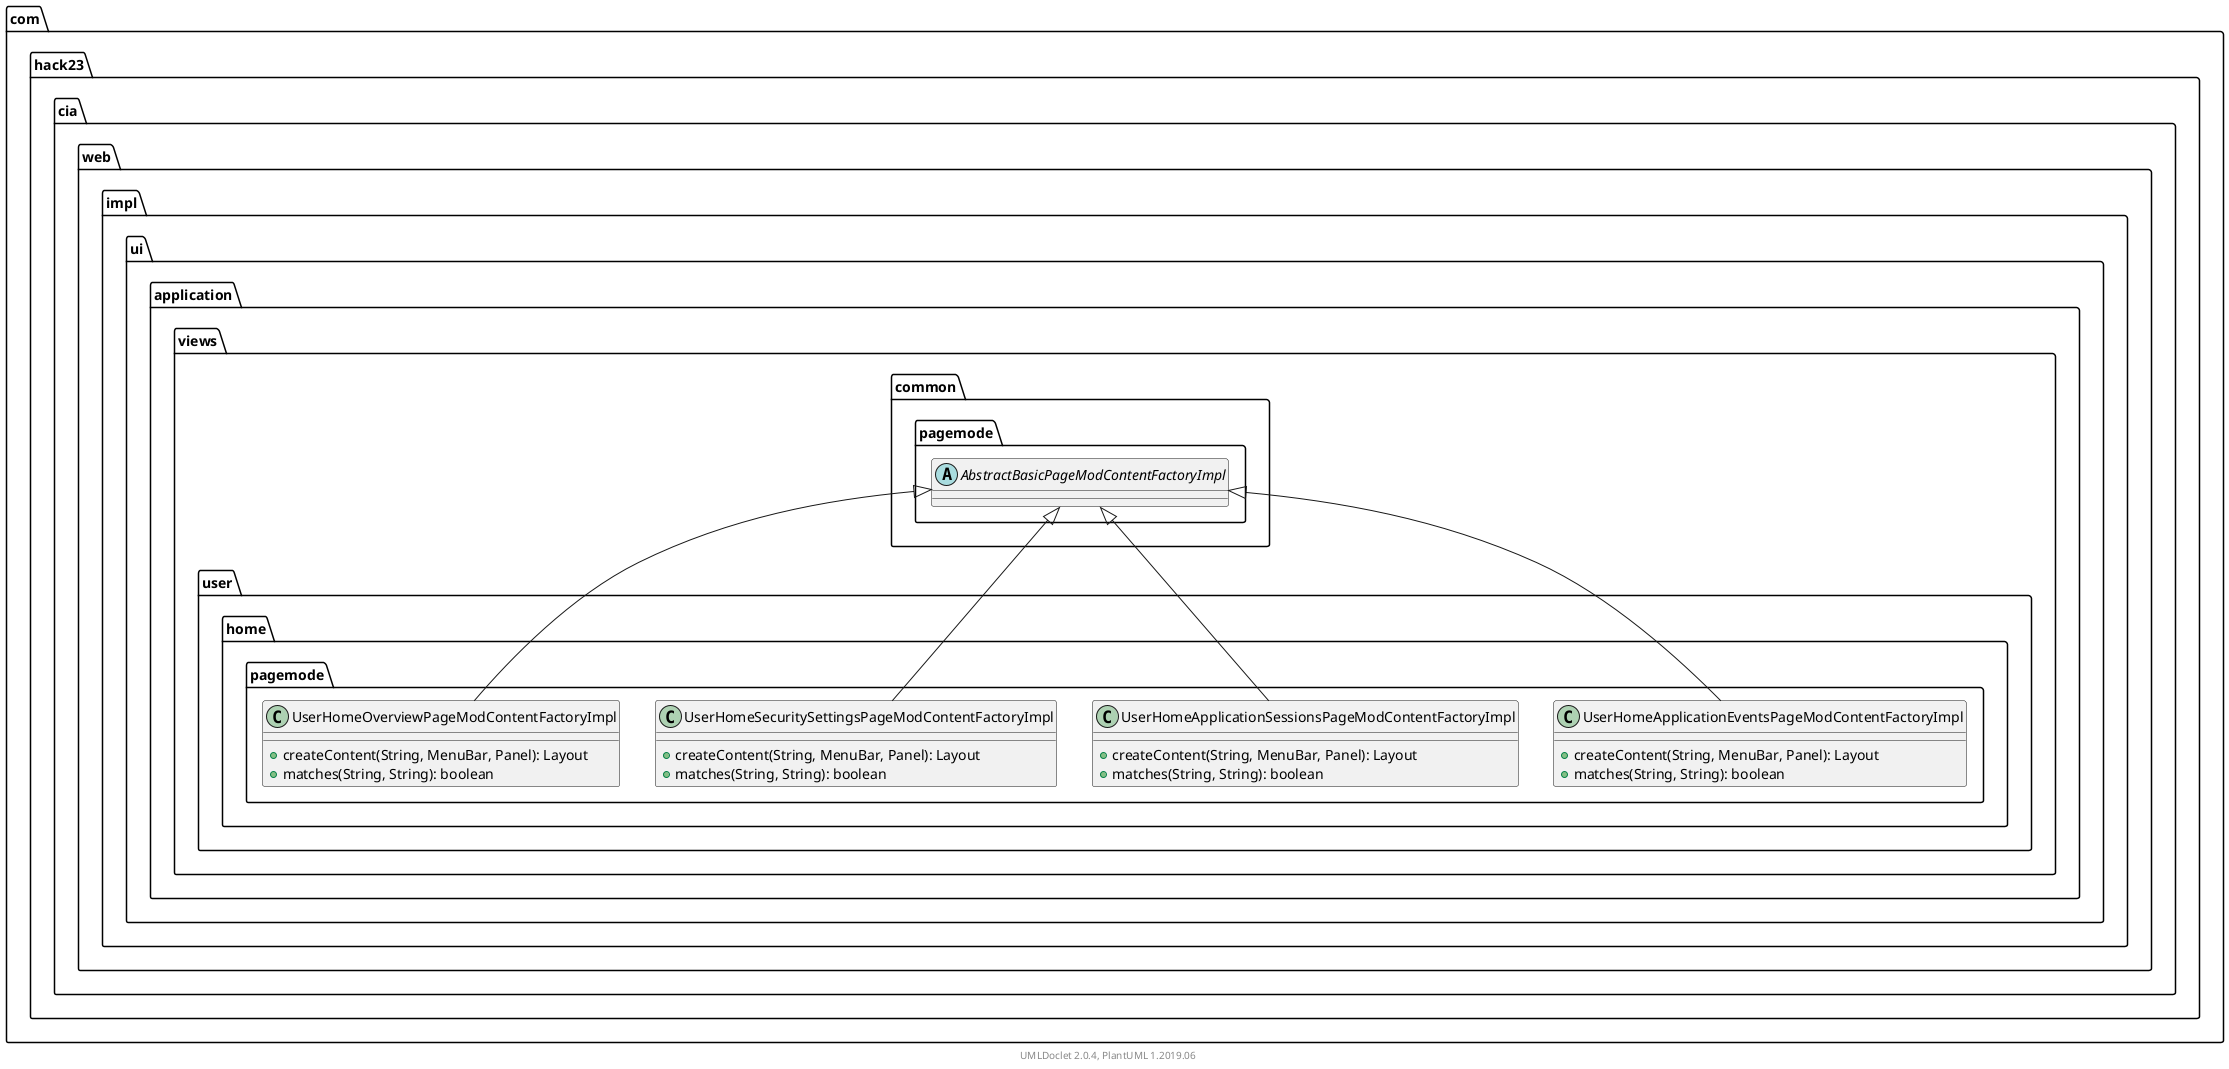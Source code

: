 @startuml
    namespace com.hack23.cia.web.impl.ui.application.views.user.home.pagemode {

        class UserHomeApplicationEventsPageModContentFactoryImpl [[UserHomeApplicationEventsPageModContentFactoryImpl.html]] {
            +createContent(String, MenuBar, Panel): Layout
            +matches(String, String): boolean
        }

        class UserHomeApplicationSessionsPageModContentFactoryImpl [[UserHomeApplicationSessionsPageModContentFactoryImpl.html]] {
            +createContent(String, MenuBar, Panel): Layout
            +matches(String, String): boolean
        }

        class UserHomeSecuritySettingsPageModContentFactoryImpl [[UserHomeSecuritySettingsPageModContentFactoryImpl.html]] {
            +createContent(String, MenuBar, Panel): Layout
            +matches(String, String): boolean
        }

        class UserHomeOverviewPageModContentFactoryImpl [[UserHomeOverviewPageModContentFactoryImpl.html]] {
            +createContent(String, MenuBar, Panel): Layout
            +matches(String, String): boolean
        }

        com.hack23.cia.web.impl.ui.application.views.common.pagemode.AbstractBasicPageModContentFactoryImpl <|-- UserHomeApplicationEventsPageModContentFactoryImpl
        com.hack23.cia.web.impl.ui.application.views.common.pagemode.AbstractBasicPageModContentFactoryImpl <|-- UserHomeApplicationSessionsPageModContentFactoryImpl
        com.hack23.cia.web.impl.ui.application.views.common.pagemode.AbstractBasicPageModContentFactoryImpl <|-- UserHomeSecuritySettingsPageModContentFactoryImpl
        com.hack23.cia.web.impl.ui.application.views.common.pagemode.AbstractBasicPageModContentFactoryImpl <|-- UserHomeOverviewPageModContentFactoryImpl
    }

    namespace com.hack23.cia.web.impl.ui.application.views.common.pagemode {
        abstract class AbstractBasicPageModContentFactoryImpl [[../../../common/pagemode/AbstractBasicPageModContentFactoryImpl.html]]
    }

    center footer UMLDoclet 2.0.4, PlantUML 1.2019.06
@enduml
